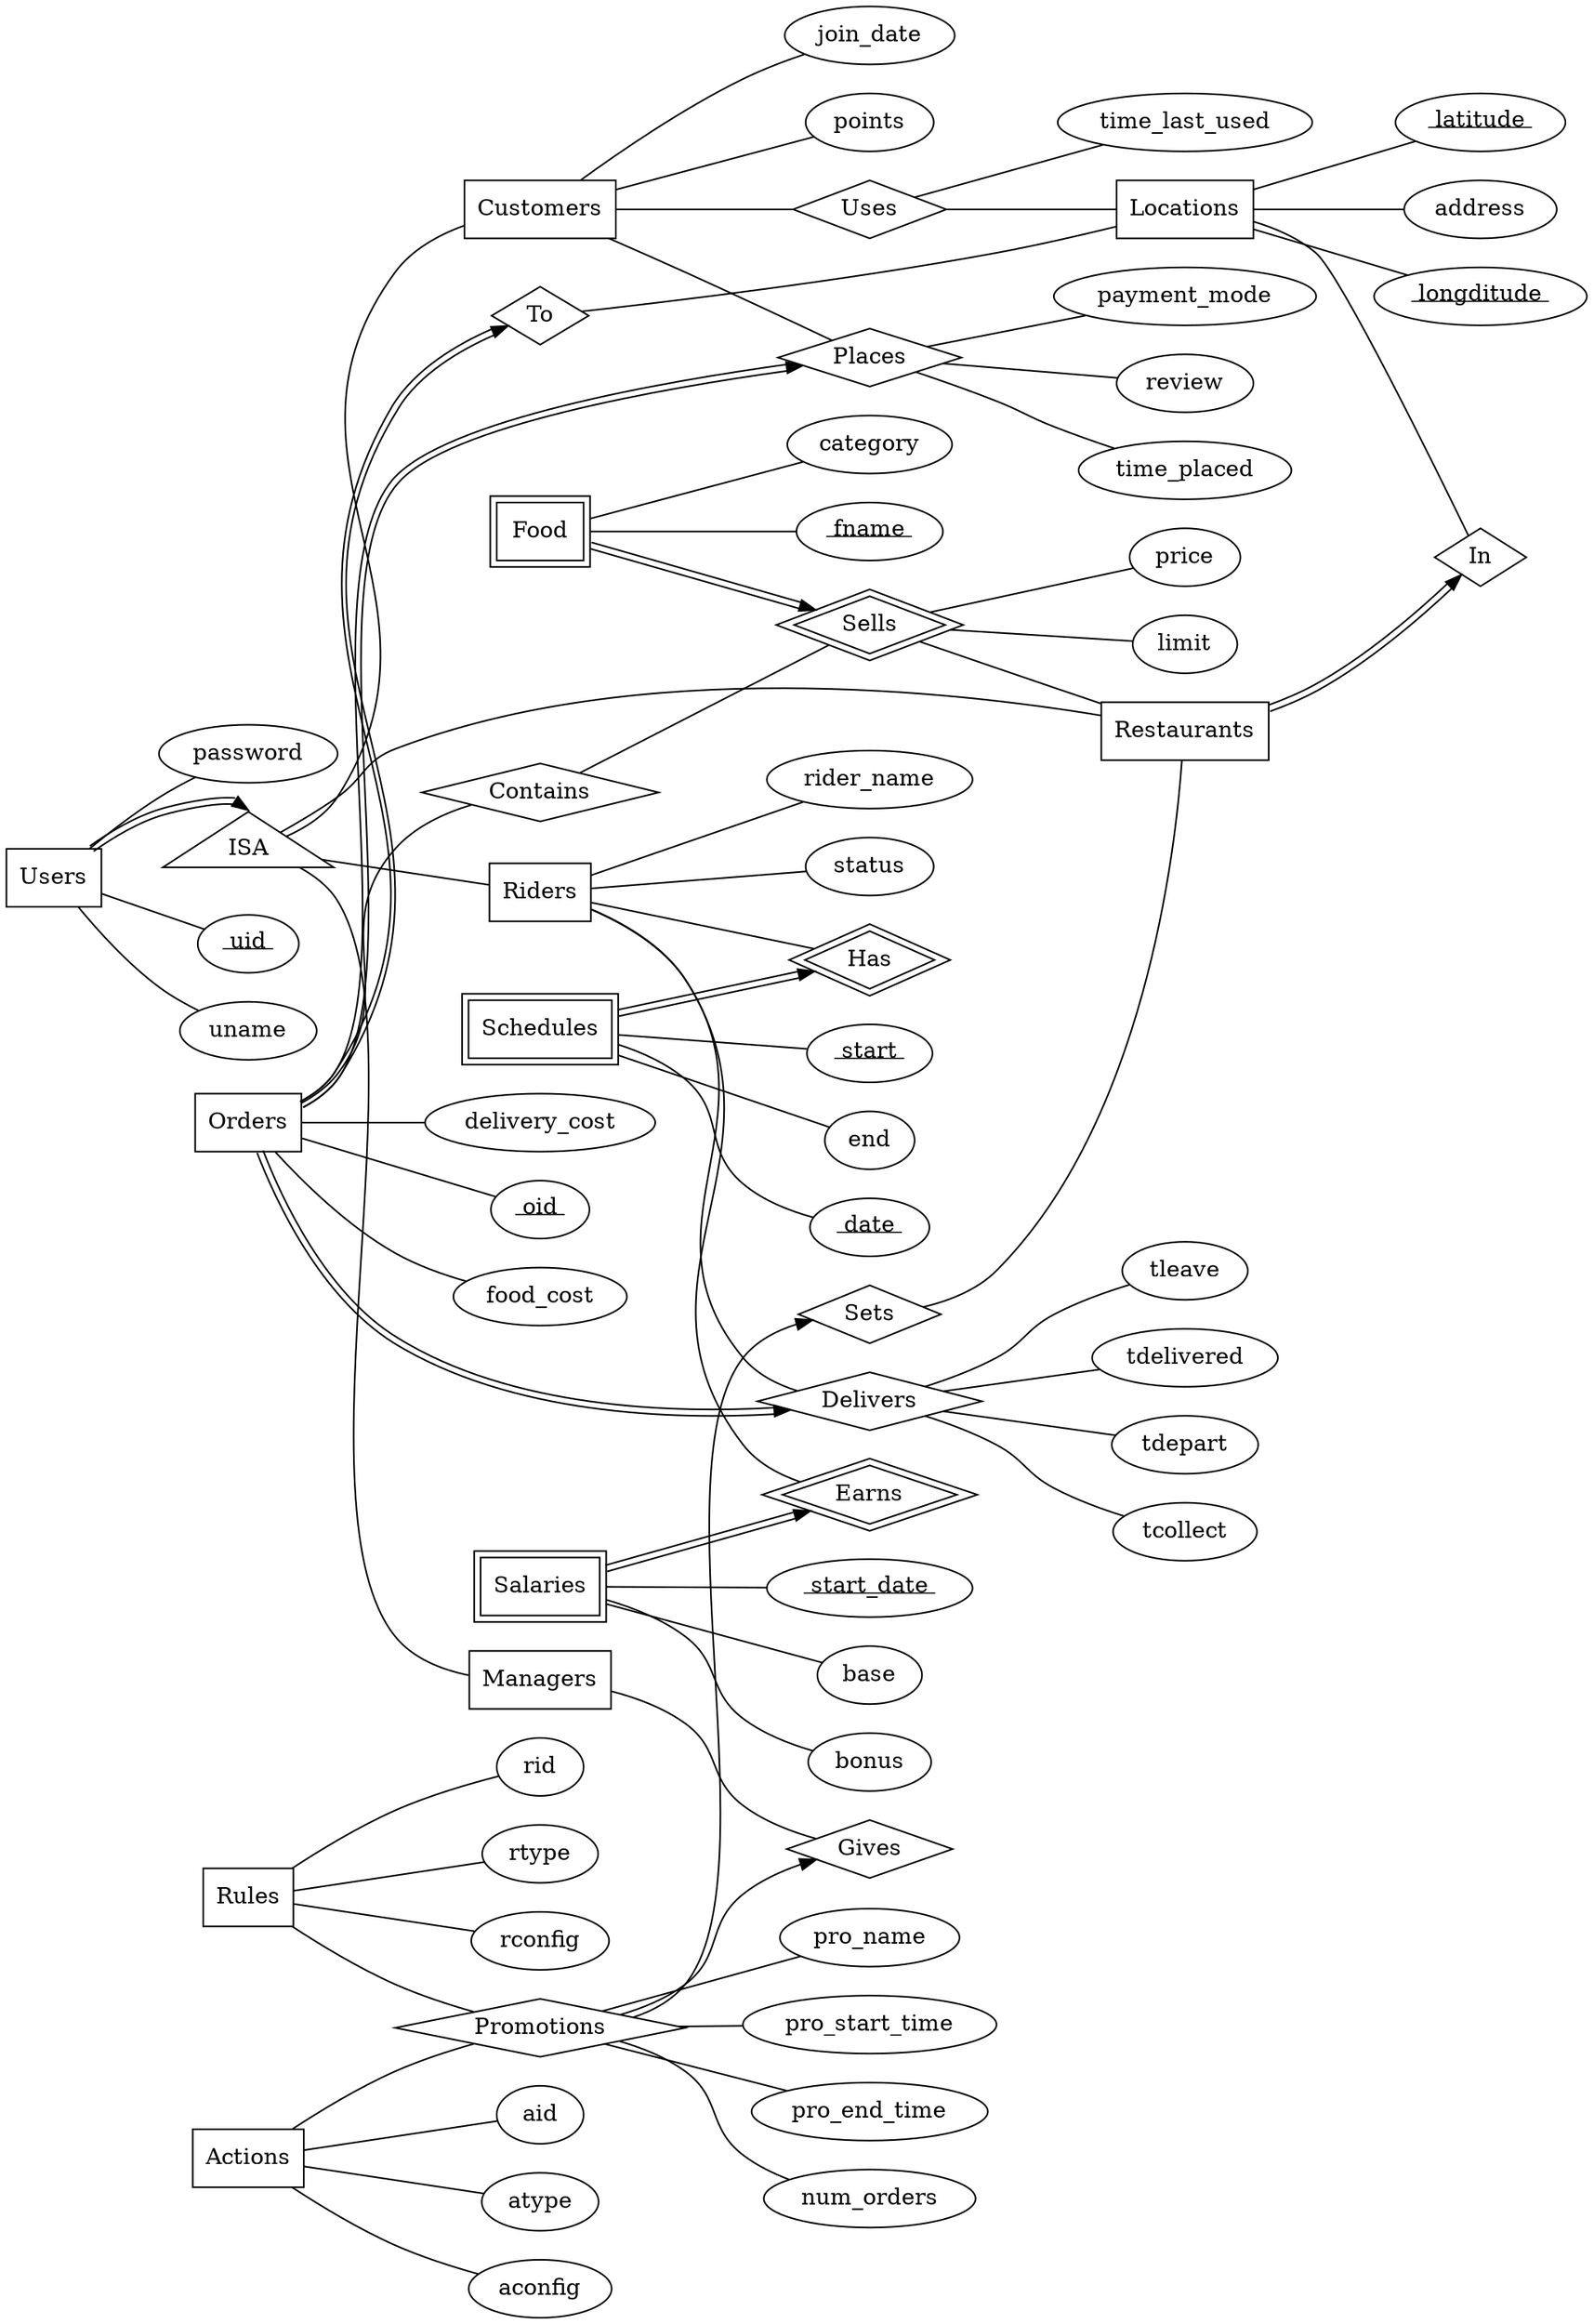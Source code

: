 //Constriants not captured in the ER model:
//Each order’s food items must be from a single restaurant
//The FDS operates daily from 10am to 10pm
//Constraints regarding MWS and WWS

digraph G {
  rankdir = "LR"

  Users [shape=box]
    uid [label=<<u> uid </u>>]
    Users -> uid [arrowhead=none]
    Users -> uname [arrowhead=none]
    Users -> password [arrowhead=none]
  
  
  ISA [shape=triangle]
  
  Managers [shape=box]
  Gives [shape=diamond]
  Promotions [shape=diamond]
    Promotions -> pro_start_time [arrowhead=none]
    Promotions -> pro_end_time [arrowhead=none]
    Promotions -> num_orders [arrowhead=none]
    Promotions -> pro_name [arrowhead=none]
  Rules [shape=box]
    Rules -> rid [arrowhead=none]
    Rules -> rtype [arrowhead=none]
    Rules -> rconfig [arrowhead=none]
  Actions [shape=box]
    Actions -> aid [arrowhead=none]
    Actions -> atype [arrowhead=none]
    Actions -> aconfig [arrowhead=none]
  
  
  Restaurants [shape=box]
  Sets [shape=diamond]
  Sells [shape=diamond peripheries=2]
    Sells -> price [arrowhead=none]
    Sells -> limit [arrowhead=none]
  Food [shape=box peripheries=2]
    fname [label=<<u> fname </u>>]
    Food -> fname [arrowhead=none]
    Food -> category [arrowhead=none]
  In [shape=diamond]
  
  Locations [shape=box]
    lon [label=<<u> longditude </u>>]
    lat [label=<<u> latitude </u>>]
    Locations -> lon [arrowhead=none]
    Locations -> lat [arrowhead=none]
    Locations -> address [arrowhead=none]
  
  Customers [shape=box]
    Customers -> join_date [arrowhead=none]
    Customers -> points [arrowhead=none]
  Uses [shape=diamond]
    Uses -> time_last_used [arrowhead=none]
  Places [shape=diamond]
    Places -> time_placed [arrowhead=none]
    Places -> payment_mode [arrowhead=none]
    Places -> review [arrowhead=none]
  Orders [shape=box]
    oid [label=<<u> oid </u>>]
    Orders -> oid [arrowhead=none]
    Orders -> food_cost [arrowhead=none]
    Orders -> delivery_cost [arrowhead=none]
  To [shape=diamond]
  Contains [shape=diamond]
    
  Riders [shape=box]
    Riders -> rider_name [arrowhead=none]
    Riders -> status [arrowhead=none]
  Delivers [shape=diamond]
    Delivers -> tdepart [arrowhead=none]
    Delivers -> tcollect [arrowhead=none]
    Delivers -> tleave [arrowhead=none]
    Delivers -> tdelivered [arrowhead=none]
  Has [shape=diamond peripheries=2]
  Schedules [shape=box peripheries=2]
    Schdate [label=<<u> date </u>>]
    Schstart [label=<<u> start </u>>]
    Schedules -> Schdate [arrowhead=none]
    Schedules -> Schstart [arrowhead=none]
    Schedules -> end [arrowhead=none]
  Earns [shape=diamond peripheries=2]
  Salaries [shape=box peripheries=2]
    start_date [label=<<u> start_date </u>>]
    Salaries -> start_date [arrowhead=none]
    Salaries -> base [arrowhead=none]
    Salaries -> bonus [arrowhead=none]
    
  
  Users -> ISA [color="black:invis:black" headport=n]
  
  ISA -> Managers[arrowhead=none]
  ISA -> Restaurants[arrowhead=none]
  ISA -> Customers[arrowhead=none]
  ISA -> Riders[arrowhead=none]
  
  Managers -> Gives [arrowhead=none]
  Promotions -> Gives
  
  
  Food -> Sells [color="black:invis:black"]
  Sells -> Restaurants [arrowhead=none]
  
  Locations -> In [arrowhead=none]
  Restaurants -> In [color="black:invis:black"]
  Promotions -> Sets
  Sets -> Restaurants [arrowhead=none]
  
  Rules -> Promotions [arrowhead=none]
  Actions -> Promotions [arrowhead=none]
  
  Customers -> Places [arrowhead=none]
  Orders -> Places [color="black:invis:black"]
  Orders -> Delivers [color="black:invis:black"]
  Customers -> Uses [arrowhead=none]
  Uses -> Locations [arrowhead=none]
  Orders -> To [color="black:invis:black"]
  To -> Locations [arrowhead=none]
  Orders -> Contains [arrowhead=none]
  Contains -> Sells [arrowhead=none]
  
  Riders -> Delivers [arrowhead=none]
  Riders -> Has [arrowhead=none]
  Schedules -> Has [color="black:invis:black"]
  Salaries -> Earns [color="black:invis:black"]
  Riders -> Earns [arrowhead=none]
  
}